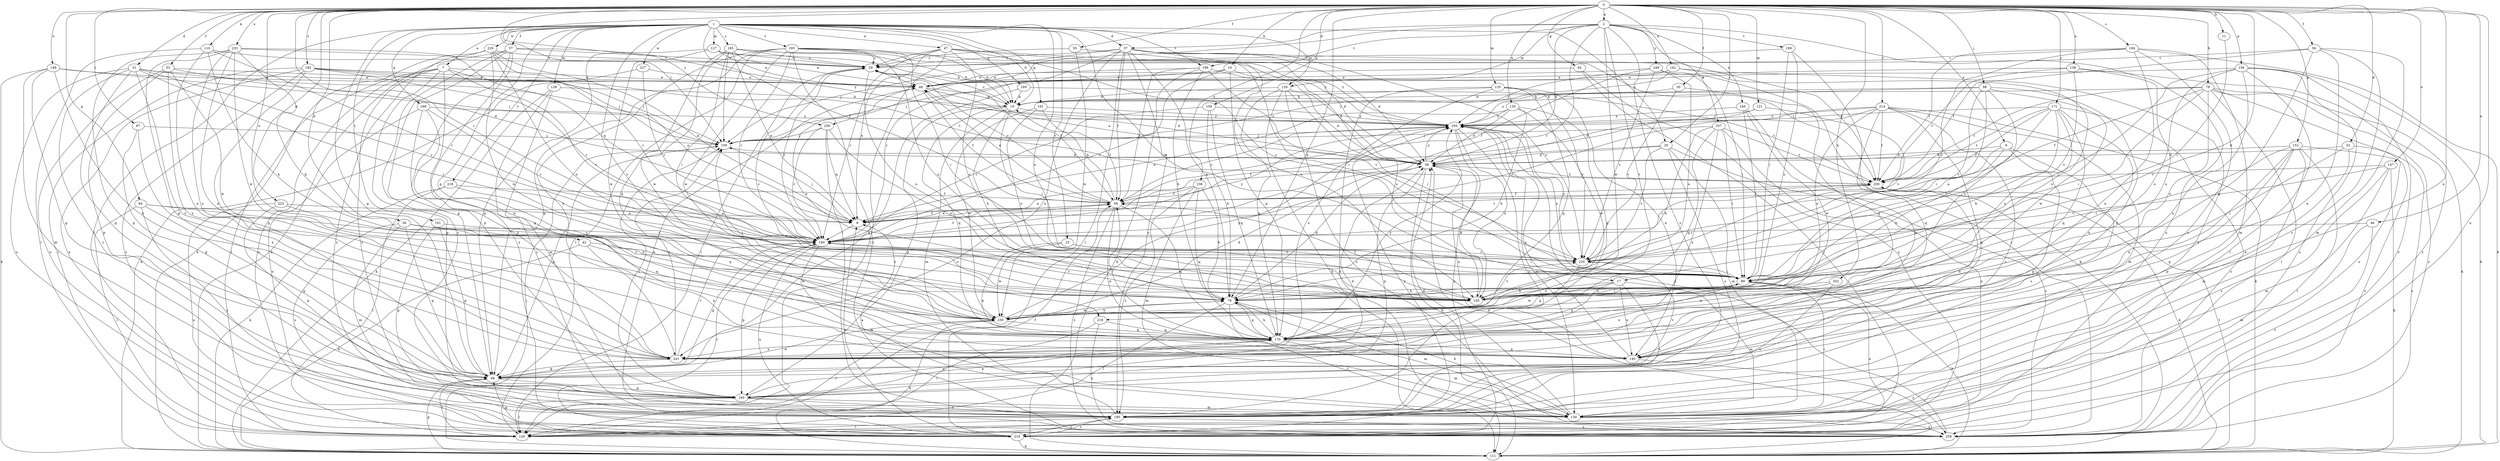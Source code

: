 strict digraph  {
0;
1;
2;
6;
7;
9;
11;
16;
17;
19;
20;
23;
29;
31;
32;
36;
37;
38;
42;
46;
47;
48;
50;
53;
55;
56;
57;
58;
62;
64;
68;
78;
79;
87;
89;
98;
100;
110;
111;
120;
121;
125;
127;
128;
129;
130;
135;
138;
140;
142;
147;
149;
150;
151;
156;
159;
160;
161;
168;
169;
170;
171;
180;
182;
184;
185;
190;
191;
195;
196;
199;
200;
202;
210;
214;
218;
219;
220;
223;
227;
229;
230;
233;
236;
240;
241;
249;
250;
256;
257;
259;
0 -> 2  [label=a];
0 -> 6  [label=a];
0 -> 11  [label=b];
0 -> 16  [label=b];
0 -> 17  [label=b];
0 -> 20  [label=c];
0 -> 31  [label=d];
0 -> 32  [label=d];
0 -> 36  [label=d];
0 -> 42  [label=e];
0 -> 46  [label=e];
0 -> 50  [label=f];
0 -> 53  [label=f];
0 -> 55  [label=f];
0 -> 56  [label=f];
0 -> 62  [label=g];
0 -> 64  [label=g];
0 -> 78  [label=h];
0 -> 79  [label=h];
0 -> 87  [label=i];
0 -> 98  [label=j];
0 -> 100  [label=j];
0 -> 110  [label=k];
0 -> 121  [label=m];
0 -> 125  [label=m];
0 -> 135  [label=n];
0 -> 138  [label=n];
0 -> 140  [label=n];
0 -> 142  [label=o];
0 -> 147  [label=o];
0 -> 149  [label=o];
0 -> 151  [label=p];
0 -> 156  [label=p];
0 -> 159  [label=p];
0 -> 171  [label=r];
0 -> 180  [label=r];
0 -> 182  [label=s];
0 -> 184  [label=s];
0 -> 202  [label=u];
0 -> 210  [label=u];
0 -> 214  [label=v];
0 -> 223  [label=w];
0 -> 233  [label=x];
0 -> 236  [label=x];
0 -> 256  [label=z];
1 -> 7  [label=a];
1 -> 17  [label=b];
1 -> 19  [label=b];
1 -> 20  [label=c];
1 -> 23  [label=c];
1 -> 37  [label=d];
1 -> 47  [label=e];
1 -> 57  [label=f];
1 -> 58  [label=f];
1 -> 68  [label=g];
1 -> 120  [label=l];
1 -> 127  [label=m];
1 -> 128  [label=m];
1 -> 129  [label=m];
1 -> 150  [label=o];
1 -> 161  [label=q];
1 -> 168  [label=q];
1 -> 169  [label=q];
1 -> 170  [label=q];
1 -> 185  [label=s];
1 -> 191  [label=t];
1 -> 195  [label=t];
1 -> 196  [label=t];
1 -> 218  [label=v];
1 -> 219  [label=v];
1 -> 227  [label=w];
1 -> 229  [label=w];
2 -> 37  [label=d];
2 -> 38  [label=d];
2 -> 129  [label=m];
2 -> 180  [label=r];
2 -> 190  [label=s];
2 -> 196  [label=t];
2 -> 199  [label=t];
2 -> 210  [label=u];
2 -> 219  [label=v];
2 -> 230  [label=w];
2 -> 240  [label=x];
2 -> 249  [label=y];
2 -> 256  [label=z];
2 -> 257  [label=z];
6 -> 9  [label=a];
6 -> 38  [label=d];
6 -> 79  [label=h];
6 -> 160  [label=p];
6 -> 190  [label=s];
7 -> 9  [label=a];
7 -> 48  [label=e];
7 -> 120  [label=l];
7 -> 140  [label=n];
7 -> 160  [label=p];
7 -> 190  [label=s];
7 -> 210  [label=u];
7 -> 220  [label=v];
9 -> 58  [label=f];
9 -> 100  [label=j];
9 -> 180  [label=r];
9 -> 200  [label=t];
11 -> 89  [label=i];
16 -> 48  [label=e];
16 -> 100  [label=j];
16 -> 150  [label=o];
16 -> 170  [label=q];
16 -> 180  [label=r];
17 -> 130  [label=m];
17 -> 140  [label=n];
17 -> 150  [label=o];
17 -> 170  [label=q];
17 -> 190  [label=s];
17 -> 230  [label=w];
19 -> 29  [label=c];
19 -> 79  [label=h];
19 -> 89  [label=i];
19 -> 130  [label=m];
19 -> 160  [label=p];
19 -> 170  [label=q];
19 -> 250  [label=y];
20 -> 38  [label=d];
20 -> 58  [label=f];
20 -> 130  [label=m];
20 -> 190  [label=s];
20 -> 220  [label=v];
20 -> 259  [label=z];
23 -> 89  [label=i];
23 -> 140  [label=n];
23 -> 220  [label=v];
23 -> 230  [label=w];
29 -> 48  [label=e];
29 -> 58  [label=f];
29 -> 120  [label=l];
29 -> 150  [label=o];
29 -> 180  [label=r];
31 -> 48  [label=e];
31 -> 68  [label=g];
31 -> 89  [label=i];
31 -> 100  [label=j];
31 -> 180  [label=r];
31 -> 190  [label=s];
31 -> 210  [label=u];
31 -> 241  [label=x];
32 -> 38  [label=d];
32 -> 89  [label=i];
32 -> 140  [label=n];
32 -> 259  [label=z];
36 -> 68  [label=g];
36 -> 79  [label=h];
36 -> 130  [label=m];
36 -> 150  [label=o];
36 -> 180  [label=r];
36 -> 190  [label=s];
37 -> 29  [label=c];
37 -> 38  [label=d];
37 -> 58  [label=f];
37 -> 79  [label=h];
37 -> 100  [label=j];
37 -> 120  [label=l];
37 -> 150  [label=o];
37 -> 180  [label=r];
37 -> 190  [label=s];
37 -> 200  [label=t];
37 -> 220  [label=v];
37 -> 241  [label=x];
38 -> 48  [label=e];
38 -> 111  [label=k];
38 -> 140  [label=n];
38 -> 160  [label=p];
38 -> 200  [label=t];
38 -> 250  [label=y];
42 -> 111  [label=k];
42 -> 140  [label=n];
42 -> 220  [label=v];
42 -> 230  [label=w];
46 -> 130  [label=m];
46 -> 180  [label=r];
46 -> 259  [label=z];
47 -> 9  [label=a];
47 -> 29  [label=c];
47 -> 120  [label=l];
47 -> 150  [label=o];
47 -> 180  [label=r];
47 -> 200  [label=t];
47 -> 220  [label=v];
47 -> 250  [label=y];
48 -> 19  [label=b];
48 -> 38  [label=d];
48 -> 58  [label=f];
48 -> 150  [label=o];
50 -> 19  [label=b];
50 -> 170  [label=q];
50 -> 220  [label=v];
53 -> 38  [label=d];
53 -> 48  [label=e];
53 -> 160  [label=p];
53 -> 210  [label=u];
53 -> 230  [label=w];
53 -> 241  [label=x];
55 -> 29  [label=c];
55 -> 89  [label=i];
55 -> 230  [label=w];
56 -> 29  [label=c];
56 -> 130  [label=m];
56 -> 140  [label=n];
56 -> 170  [label=q];
56 -> 190  [label=s];
56 -> 200  [label=t];
57 -> 29  [label=c];
57 -> 68  [label=g];
57 -> 111  [label=k];
57 -> 160  [label=p];
57 -> 190  [label=s];
57 -> 250  [label=y];
57 -> 259  [label=z];
58 -> 9  [label=a];
58 -> 19  [label=b];
58 -> 29  [label=c];
58 -> 48  [label=e];
58 -> 140  [label=n];
58 -> 170  [label=q];
58 -> 250  [label=y];
58 -> 259  [label=z];
62 -> 48  [label=e];
62 -> 120  [label=l];
62 -> 210  [label=u];
64 -> 9  [label=a];
64 -> 68  [label=g];
64 -> 79  [label=h];
64 -> 120  [label=l];
64 -> 190  [label=s];
68 -> 120  [label=l];
68 -> 160  [label=p];
68 -> 220  [label=v];
68 -> 230  [label=w];
78 -> 19  [label=b];
78 -> 58  [label=f];
78 -> 89  [label=i];
78 -> 111  [label=k];
78 -> 120  [label=l];
78 -> 150  [label=o];
78 -> 200  [label=t];
78 -> 210  [label=u];
78 -> 259  [label=z];
79 -> 29  [label=c];
79 -> 38  [label=d];
79 -> 120  [label=l];
79 -> 130  [label=m];
79 -> 170  [label=q];
79 -> 230  [label=w];
79 -> 259  [label=z];
87 -> 68  [label=g];
87 -> 100  [label=j];
87 -> 241  [label=x];
89 -> 79  [label=h];
89 -> 111  [label=k];
89 -> 150  [label=o];
89 -> 210  [label=u];
89 -> 241  [label=x];
89 -> 250  [label=y];
98 -> 19  [label=b];
98 -> 89  [label=i];
98 -> 150  [label=o];
98 -> 220  [label=v];
98 -> 230  [label=w];
98 -> 241  [label=x];
98 -> 250  [label=y];
100 -> 38  [label=d];
100 -> 68  [label=g];
110 -> 29  [label=c];
110 -> 79  [label=h];
110 -> 120  [label=l];
110 -> 180  [label=r];
110 -> 241  [label=x];
111 -> 38  [label=d];
111 -> 68  [label=g];
111 -> 100  [label=j];
111 -> 200  [label=t];
121 -> 38  [label=d];
121 -> 220  [label=v];
121 -> 250  [label=y];
125 -> 19  [label=b];
125 -> 111  [label=k];
125 -> 140  [label=n];
125 -> 170  [label=q];
125 -> 220  [label=v];
125 -> 241  [label=x];
127 -> 19  [label=b];
127 -> 29  [label=c];
127 -> 48  [label=e];
127 -> 68  [label=g];
127 -> 230  [label=w];
128 -> 19  [label=b];
128 -> 111  [label=k];
128 -> 130  [label=m];
128 -> 190  [label=s];
129 -> 19  [label=b];
129 -> 38  [label=d];
129 -> 89  [label=i];
129 -> 111  [label=k];
129 -> 170  [label=q];
129 -> 259  [label=z];
130 -> 38  [label=d];
130 -> 79  [label=h];
130 -> 89  [label=i];
130 -> 259  [label=z];
135 -> 9  [label=a];
135 -> 38  [label=d];
135 -> 79  [label=h];
135 -> 170  [label=q];
135 -> 230  [label=w];
135 -> 250  [label=y];
138 -> 48  [label=e];
138 -> 150  [label=o];
138 -> 200  [label=t];
138 -> 220  [label=v];
138 -> 259  [label=z];
140 -> 250  [label=y];
140 -> 259  [label=z];
142 -> 48  [label=e];
142 -> 100  [label=j];
142 -> 150  [label=o];
142 -> 190  [label=s];
142 -> 250  [label=y];
147 -> 111  [label=k];
147 -> 130  [label=m];
147 -> 190  [label=s];
147 -> 200  [label=t];
147 -> 220  [label=v];
149 -> 48  [label=e];
149 -> 68  [label=g];
149 -> 100  [label=j];
149 -> 111  [label=k];
149 -> 130  [label=m];
149 -> 241  [label=x];
150 -> 38  [label=d];
150 -> 58  [label=f];
150 -> 89  [label=i];
150 -> 180  [label=r];
150 -> 220  [label=v];
151 -> 38  [label=d];
151 -> 68  [label=g];
151 -> 89  [label=i];
151 -> 120  [label=l];
151 -> 130  [label=m];
151 -> 140  [label=n];
151 -> 160  [label=p];
151 -> 259  [label=z];
156 -> 48  [label=e];
156 -> 89  [label=i];
156 -> 111  [label=k];
156 -> 120  [label=l];
156 -> 150  [label=o];
156 -> 210  [label=u];
156 -> 241  [label=x];
156 -> 259  [label=z];
159 -> 79  [label=h];
159 -> 170  [label=q];
159 -> 180  [label=r];
159 -> 250  [label=y];
160 -> 38  [label=d];
160 -> 100  [label=j];
160 -> 120  [label=l];
160 -> 130  [label=m];
160 -> 170  [label=q];
160 -> 190  [label=s];
161 -> 58  [label=f];
161 -> 150  [label=o];
161 -> 230  [label=w];
161 -> 250  [label=y];
168 -> 170  [label=q];
168 -> 180  [label=r];
168 -> 210  [label=u];
168 -> 241  [label=x];
168 -> 250  [label=y];
169 -> 19  [label=b];
169 -> 68  [label=g];
169 -> 200  [label=t];
170 -> 58  [label=f];
170 -> 79  [label=h];
170 -> 130  [label=m];
170 -> 140  [label=n];
170 -> 160  [label=p];
170 -> 241  [label=x];
170 -> 250  [label=y];
171 -> 58  [label=f];
171 -> 79  [label=h];
171 -> 89  [label=i];
171 -> 150  [label=o];
171 -> 170  [label=q];
171 -> 200  [label=t];
171 -> 241  [label=x];
171 -> 250  [label=y];
171 -> 259  [label=z];
180 -> 58  [label=f];
180 -> 68  [label=g];
180 -> 130  [label=m];
180 -> 160  [label=p];
180 -> 210  [label=u];
180 -> 220  [label=v];
180 -> 250  [label=y];
182 -> 48  [label=e];
182 -> 68  [label=g];
182 -> 100  [label=j];
182 -> 120  [label=l];
182 -> 180  [label=r];
182 -> 200  [label=t];
182 -> 210  [label=u];
182 -> 259  [label=z];
184 -> 29  [label=c];
184 -> 111  [label=k];
184 -> 130  [label=m];
184 -> 190  [label=s];
184 -> 200  [label=t];
184 -> 220  [label=v];
184 -> 241  [label=x];
185 -> 9  [label=a];
185 -> 19  [label=b];
185 -> 29  [label=c];
185 -> 48  [label=e];
185 -> 89  [label=i];
185 -> 100  [label=j];
185 -> 170  [label=q];
185 -> 230  [label=w];
185 -> 250  [label=y];
190 -> 9  [label=a];
190 -> 48  [label=e];
190 -> 120  [label=l];
190 -> 210  [label=u];
190 -> 259  [label=z];
191 -> 68  [label=g];
191 -> 160  [label=p];
191 -> 180  [label=r];
195 -> 19  [label=b];
195 -> 29  [label=c];
195 -> 38  [label=d];
195 -> 68  [label=g];
195 -> 89  [label=i];
195 -> 120  [label=l];
195 -> 150  [label=o];
195 -> 180  [label=r];
195 -> 230  [label=w];
195 -> 241  [label=x];
195 -> 259  [label=z];
196 -> 38  [label=d];
196 -> 48  [label=e];
196 -> 58  [label=f];
196 -> 79  [label=h];
196 -> 111  [label=k];
196 -> 220  [label=v];
199 -> 29  [label=c];
199 -> 89  [label=i];
199 -> 150  [label=o];
199 -> 259  [label=z];
200 -> 58  [label=f];
200 -> 111  [label=k];
200 -> 140  [label=n];
200 -> 180  [label=r];
202 -> 79  [label=h];
202 -> 190  [label=s];
202 -> 230  [label=w];
210 -> 9  [label=a];
210 -> 58  [label=f];
210 -> 68  [label=g];
210 -> 111  [label=k];
210 -> 180  [label=r];
210 -> 190  [label=s];
210 -> 250  [label=y];
214 -> 9  [label=a];
214 -> 68  [label=g];
214 -> 111  [label=k];
214 -> 130  [label=m];
214 -> 150  [label=o];
214 -> 170  [label=q];
214 -> 180  [label=r];
214 -> 190  [label=s];
214 -> 200  [label=t];
214 -> 250  [label=y];
218 -> 58  [label=f];
218 -> 111  [label=k];
218 -> 120  [label=l];
218 -> 170  [label=q];
219 -> 120  [label=l];
219 -> 170  [label=q];
219 -> 259  [label=z];
220 -> 89  [label=i];
220 -> 170  [label=q];
220 -> 250  [label=y];
223 -> 9  [label=a];
223 -> 160  [label=p];
223 -> 170  [label=q];
223 -> 210  [label=u];
227 -> 48  [label=e];
227 -> 111  [label=k];
227 -> 180  [label=r];
229 -> 9  [label=a];
229 -> 29  [label=c];
229 -> 111  [label=k];
229 -> 150  [label=o];
229 -> 180  [label=r];
229 -> 230  [label=w];
229 -> 259  [label=z];
230 -> 38  [label=d];
230 -> 79  [label=h];
230 -> 100  [label=j];
230 -> 111  [label=k];
230 -> 120  [label=l];
230 -> 170  [label=q];
230 -> 250  [label=y];
233 -> 9  [label=a];
233 -> 29  [label=c];
233 -> 68  [label=g];
233 -> 79  [label=h];
233 -> 140  [label=n];
233 -> 160  [label=p];
233 -> 230  [label=w];
233 -> 241  [label=x];
236 -> 9  [label=a];
236 -> 58  [label=f];
236 -> 79  [label=h];
236 -> 130  [label=m];
236 -> 170  [label=q];
236 -> 190  [label=s];
240 -> 89  [label=i];
240 -> 140  [label=n];
240 -> 230  [label=w];
240 -> 250  [label=y];
241 -> 68  [label=g];
241 -> 100  [label=j];
241 -> 180  [label=r];
249 -> 48  [label=e];
249 -> 58  [label=f];
249 -> 89  [label=i];
249 -> 111  [label=k];
249 -> 150  [label=o];
249 -> 220  [label=v];
250 -> 100  [label=j];
250 -> 130  [label=m];
250 -> 150  [label=o];
250 -> 190  [label=s];
250 -> 210  [label=u];
256 -> 9  [label=a];
256 -> 100  [label=j];
256 -> 150  [label=o];
256 -> 180  [label=r];
256 -> 190  [label=s];
257 -> 79  [label=h];
257 -> 89  [label=i];
257 -> 100  [label=j];
257 -> 170  [label=q];
257 -> 200  [label=t];
257 -> 210  [label=u];
257 -> 241  [label=x];
259 -> 250  [label=y];
}
